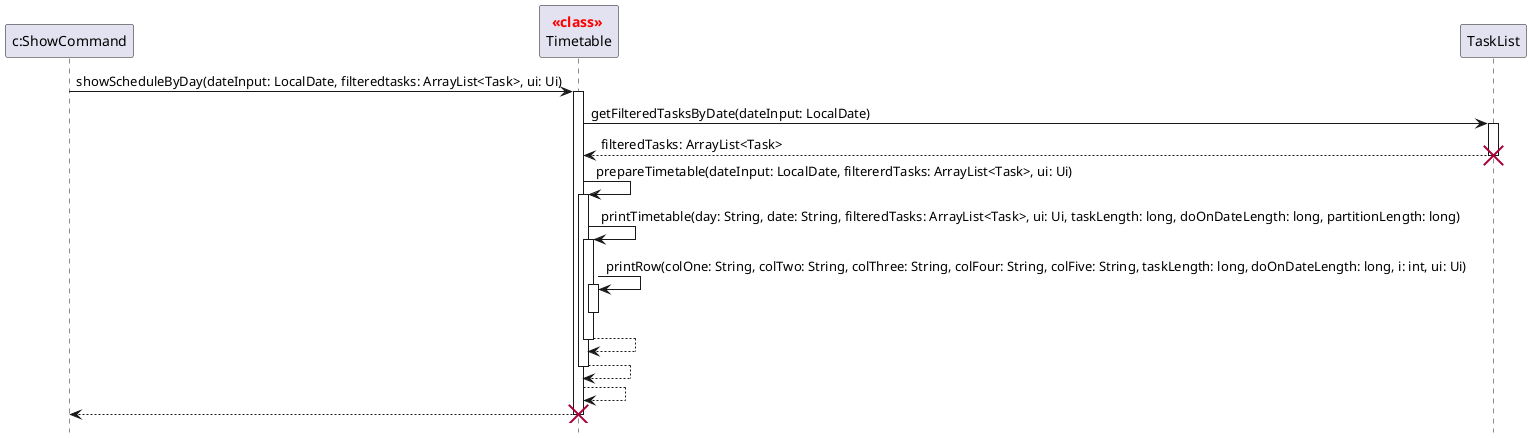@startuml

hide footbox
participant "c:ShowCommand" as ShowCommand
participant "<font color=red>**<<class>>** \nTimetable" as Timetable

ShowCommand -> Timetable: showScheduleByDay(dateInput: LocalDate, filteredtasks: ArrayList<Task>, ui: Ui)
activate Timetable

Timetable -> TaskList: getFilteredTasksByDate(dateInput: LocalDate)
activate TaskList
TaskList --> Timetable: filteredTasks: ArrayList<Task>
deactivate TaskList
destroy TaskList

Timetable -> Timetable: prepareTimetable(dateInput: LocalDate, filtererdTasks: ArrayList<Task>, ui: Ui)
activate Timetable
Timetable -> Timetable: printTimetable(day: String, date: String, filteredTasks: ArrayList<Task>, ui: Ui, taskLength: long, doOnDateLength: long, partitionLength: long)
activate Timetable
Timetable -> Timetable: printRow(colOne: String, colTwo: String, colThree: String, colFour: String, colFive: String, taskLength: long, doOnDateLength: long, i: int, ui: Ui)
activate Timetable
deactivate Timetable
Timetable --> Timetable
deactivate Timetable
Timetable --> Timetable
deactivate Timetable
Timetable --> Timetable

Timetable --> ShowCommand
deactivate Timetable
destroy Timetable


@enduml